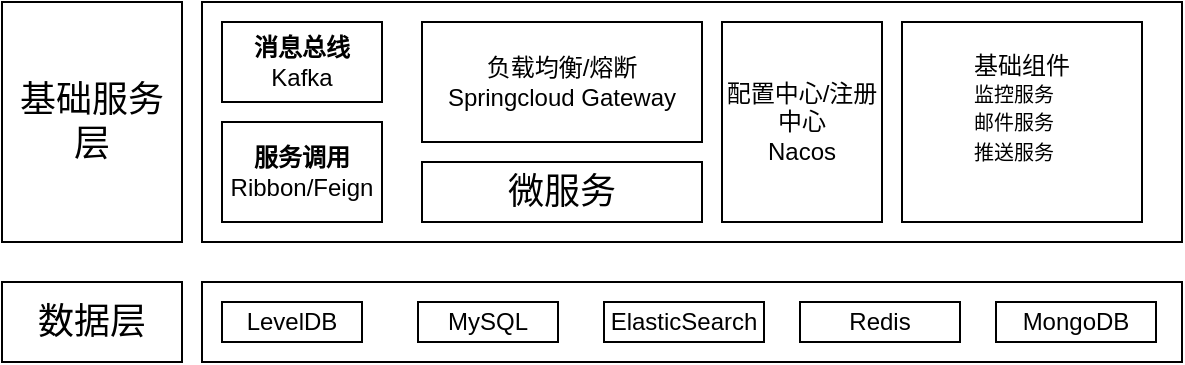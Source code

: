 <mxfile version="24.0.2" type="github">
  <diagram name="第 1 页" id="WKl6gbDjXFLEuy6e8V0B">
    <mxGraphModel dx="636" dy="361" grid="1" gridSize="10" guides="1" tooltips="1" connect="1" arrows="1" fold="1" page="1" pageScale="1" pageWidth="827" pageHeight="1169" math="0" shadow="0">
      <root>
        <mxCell id="0" />
        <mxCell id="1" parent="0" />
        <mxCell id="0hXrH_I9RKG1Sx_e95cJ-11" value="" style="group" vertex="1" connectable="0" parent="1">
          <mxGeometry x="80" y="520" width="590" height="40" as="geometry" />
        </mxCell>
        <mxCell id="0hXrH_I9RKG1Sx_e95cJ-2" value="&lt;font style=&quot;font-size: 18px;&quot;&gt;数据层&lt;/font&gt;" style="rounded=0;whiteSpace=wrap;html=1;" vertex="1" parent="0hXrH_I9RKG1Sx_e95cJ-11">
          <mxGeometry width="90" height="40" as="geometry" />
        </mxCell>
        <mxCell id="0hXrH_I9RKG1Sx_e95cJ-10" value="" style="group" vertex="1" connectable="0" parent="0hXrH_I9RKG1Sx_e95cJ-11">
          <mxGeometry x="100" width="490" height="40" as="geometry" />
        </mxCell>
        <mxCell id="0hXrH_I9RKG1Sx_e95cJ-3" value="" style="rounded=0;whiteSpace=wrap;html=1;" vertex="1" parent="0hXrH_I9RKG1Sx_e95cJ-10">
          <mxGeometry width="490" height="40" as="geometry" />
        </mxCell>
        <mxCell id="0hXrH_I9RKG1Sx_e95cJ-4" value="LevelDB" style="rounded=0;whiteSpace=wrap;html=1;" vertex="1" parent="0hXrH_I9RKG1Sx_e95cJ-10">
          <mxGeometry x="10" y="10" width="70" height="20" as="geometry" />
        </mxCell>
        <mxCell id="0hXrH_I9RKG1Sx_e95cJ-5" value="MySQL" style="rounded=0;whiteSpace=wrap;html=1;" vertex="1" parent="0hXrH_I9RKG1Sx_e95cJ-10">
          <mxGeometry x="108" y="10" width="70" height="20" as="geometry" />
        </mxCell>
        <mxCell id="0hXrH_I9RKG1Sx_e95cJ-6" value="ElasticSearch" style="rounded=0;whiteSpace=wrap;html=1;" vertex="1" parent="0hXrH_I9RKG1Sx_e95cJ-10">
          <mxGeometry x="201" y="10" width="80" height="20" as="geometry" />
        </mxCell>
        <mxCell id="0hXrH_I9RKG1Sx_e95cJ-8" value="Redis" style="rounded=0;whiteSpace=wrap;html=1;" vertex="1" parent="0hXrH_I9RKG1Sx_e95cJ-10">
          <mxGeometry x="299" y="10" width="80" height="20" as="geometry" />
        </mxCell>
        <mxCell id="0hXrH_I9RKG1Sx_e95cJ-9" value="MongoDB" style="rounded=0;whiteSpace=wrap;html=1;" vertex="1" parent="0hXrH_I9RKG1Sx_e95cJ-10">
          <mxGeometry x="397" y="10" width="80" height="20" as="geometry" />
        </mxCell>
        <mxCell id="0hXrH_I9RKG1Sx_e95cJ-12" value="" style="group" vertex="1" connectable="0" parent="1">
          <mxGeometry x="80" y="380" width="590" height="120" as="geometry" />
        </mxCell>
        <mxCell id="0hXrH_I9RKG1Sx_e95cJ-13" value="&lt;font style=&quot;font-size: 18px;&quot;&gt;基础服务层&lt;/font&gt;" style="rounded=0;whiteSpace=wrap;html=1;" vertex="1" parent="0hXrH_I9RKG1Sx_e95cJ-12">
          <mxGeometry width="90" height="120" as="geometry" />
        </mxCell>
        <mxCell id="0hXrH_I9RKG1Sx_e95cJ-14" value="" style="group" vertex="1" connectable="0" parent="0hXrH_I9RKG1Sx_e95cJ-12">
          <mxGeometry x="100" width="490" height="120" as="geometry" />
        </mxCell>
        <mxCell id="0hXrH_I9RKG1Sx_e95cJ-15" value="" style="rounded=0;whiteSpace=wrap;html=1;" vertex="1" parent="0hXrH_I9RKG1Sx_e95cJ-14">
          <mxGeometry width="490" height="120" as="geometry" />
        </mxCell>
        <mxCell id="0hXrH_I9RKG1Sx_e95cJ-19" value="配置中心/注册中心&lt;div&gt;Nacos&lt;/div&gt;" style="rounded=0;whiteSpace=wrap;html=1;" vertex="1" parent="0hXrH_I9RKG1Sx_e95cJ-14">
          <mxGeometry x="260" y="10" width="80" height="100" as="geometry" />
        </mxCell>
        <mxCell id="0hXrH_I9RKG1Sx_e95cJ-20" value="基础组件&lt;div style=&quot;text-align: left;&quot;&gt;&lt;font style=&quot;font-size: 10px;&quot;&gt;监控服务&lt;/font&gt;&lt;/div&gt;&lt;div style=&quot;text-align: left;&quot;&gt;&lt;font style=&quot;font-size: 10px;&quot;&gt;邮件服务&lt;/font&gt;&lt;/div&gt;&lt;div style=&quot;text-align: left;&quot;&gt;&lt;font style=&quot;font-size: 10px;&quot;&gt;推送服务&lt;/font&gt;&lt;/div&gt;&lt;div&gt;&lt;br&gt;&lt;/div&gt;" style="rounded=0;whiteSpace=wrap;html=1;" vertex="1" parent="0hXrH_I9RKG1Sx_e95cJ-14">
          <mxGeometry x="350" y="10" width="120" height="100" as="geometry" />
        </mxCell>
        <mxCell id="0hXrH_I9RKG1Sx_e95cJ-29" value="" style="group" vertex="1" connectable="0" parent="0hXrH_I9RKG1Sx_e95cJ-14">
          <mxGeometry x="10" y="10" width="80" height="100" as="geometry" />
        </mxCell>
        <mxCell id="0hXrH_I9RKG1Sx_e95cJ-16" value="&lt;b&gt;消息总线&lt;/b&gt;&lt;br&gt;Kafka" style="rounded=0;whiteSpace=wrap;html=1;" vertex="1" parent="0hXrH_I9RKG1Sx_e95cJ-29">
          <mxGeometry width="80" height="40" as="geometry" />
        </mxCell>
        <mxCell id="0hXrH_I9RKG1Sx_e95cJ-28" value="&lt;b&gt;服务调用&lt;/b&gt;&lt;div&gt;Ribbon/Feign&lt;/div&gt;" style="rounded=0;whiteSpace=wrap;html=1;" vertex="1" parent="0hXrH_I9RKG1Sx_e95cJ-29">
          <mxGeometry y="50" width="80" height="50" as="geometry" />
        </mxCell>
        <mxCell id="0hXrH_I9RKG1Sx_e95cJ-31" value="" style="group" vertex="1" connectable="0" parent="0hXrH_I9RKG1Sx_e95cJ-14">
          <mxGeometry x="110" y="10" width="140" height="110" as="geometry" />
        </mxCell>
        <mxCell id="0hXrH_I9RKG1Sx_e95cJ-17" value="负载均衡/熔断&lt;div&gt;Springcloud Gateway&lt;/div&gt;" style="rounded=0;whiteSpace=wrap;html=1;" vertex="1" parent="0hXrH_I9RKG1Sx_e95cJ-31">
          <mxGeometry width="140" height="60" as="geometry" />
        </mxCell>
        <mxCell id="0hXrH_I9RKG1Sx_e95cJ-30" value="&lt;font style=&quot;font-size: 18px;&quot;&gt;微服务&lt;/font&gt;" style="rounded=0;whiteSpace=wrap;html=1;" vertex="1" parent="0hXrH_I9RKG1Sx_e95cJ-31">
          <mxGeometry y="70" width="140" height="30" as="geometry" />
        </mxCell>
      </root>
    </mxGraphModel>
  </diagram>
</mxfile>
